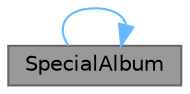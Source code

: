 digraph "SpecialAlbum"
{
 // LATEX_PDF_SIZE
  bgcolor="transparent";
  edge [fontname=Helvetica,fontsize=10,labelfontname=Helvetica,labelfontsize=10];
  node [fontname=Helvetica,fontsize=10,shape=box,height=0.2,width=0.4];
  rankdir="RL";
  Node1 [id="Node000001",label="SpecialAlbum",height=0.2,width=0.4,color="gray40", fillcolor="grey60", style="filled", fontcolor="black",tooltip="构造函数，初始化专辑界面"];
  Node1 -> Node1 [id="edge1_Node000001_Node000001",dir="back",color="steelblue1",style="solid",tooltip=" "];
}
